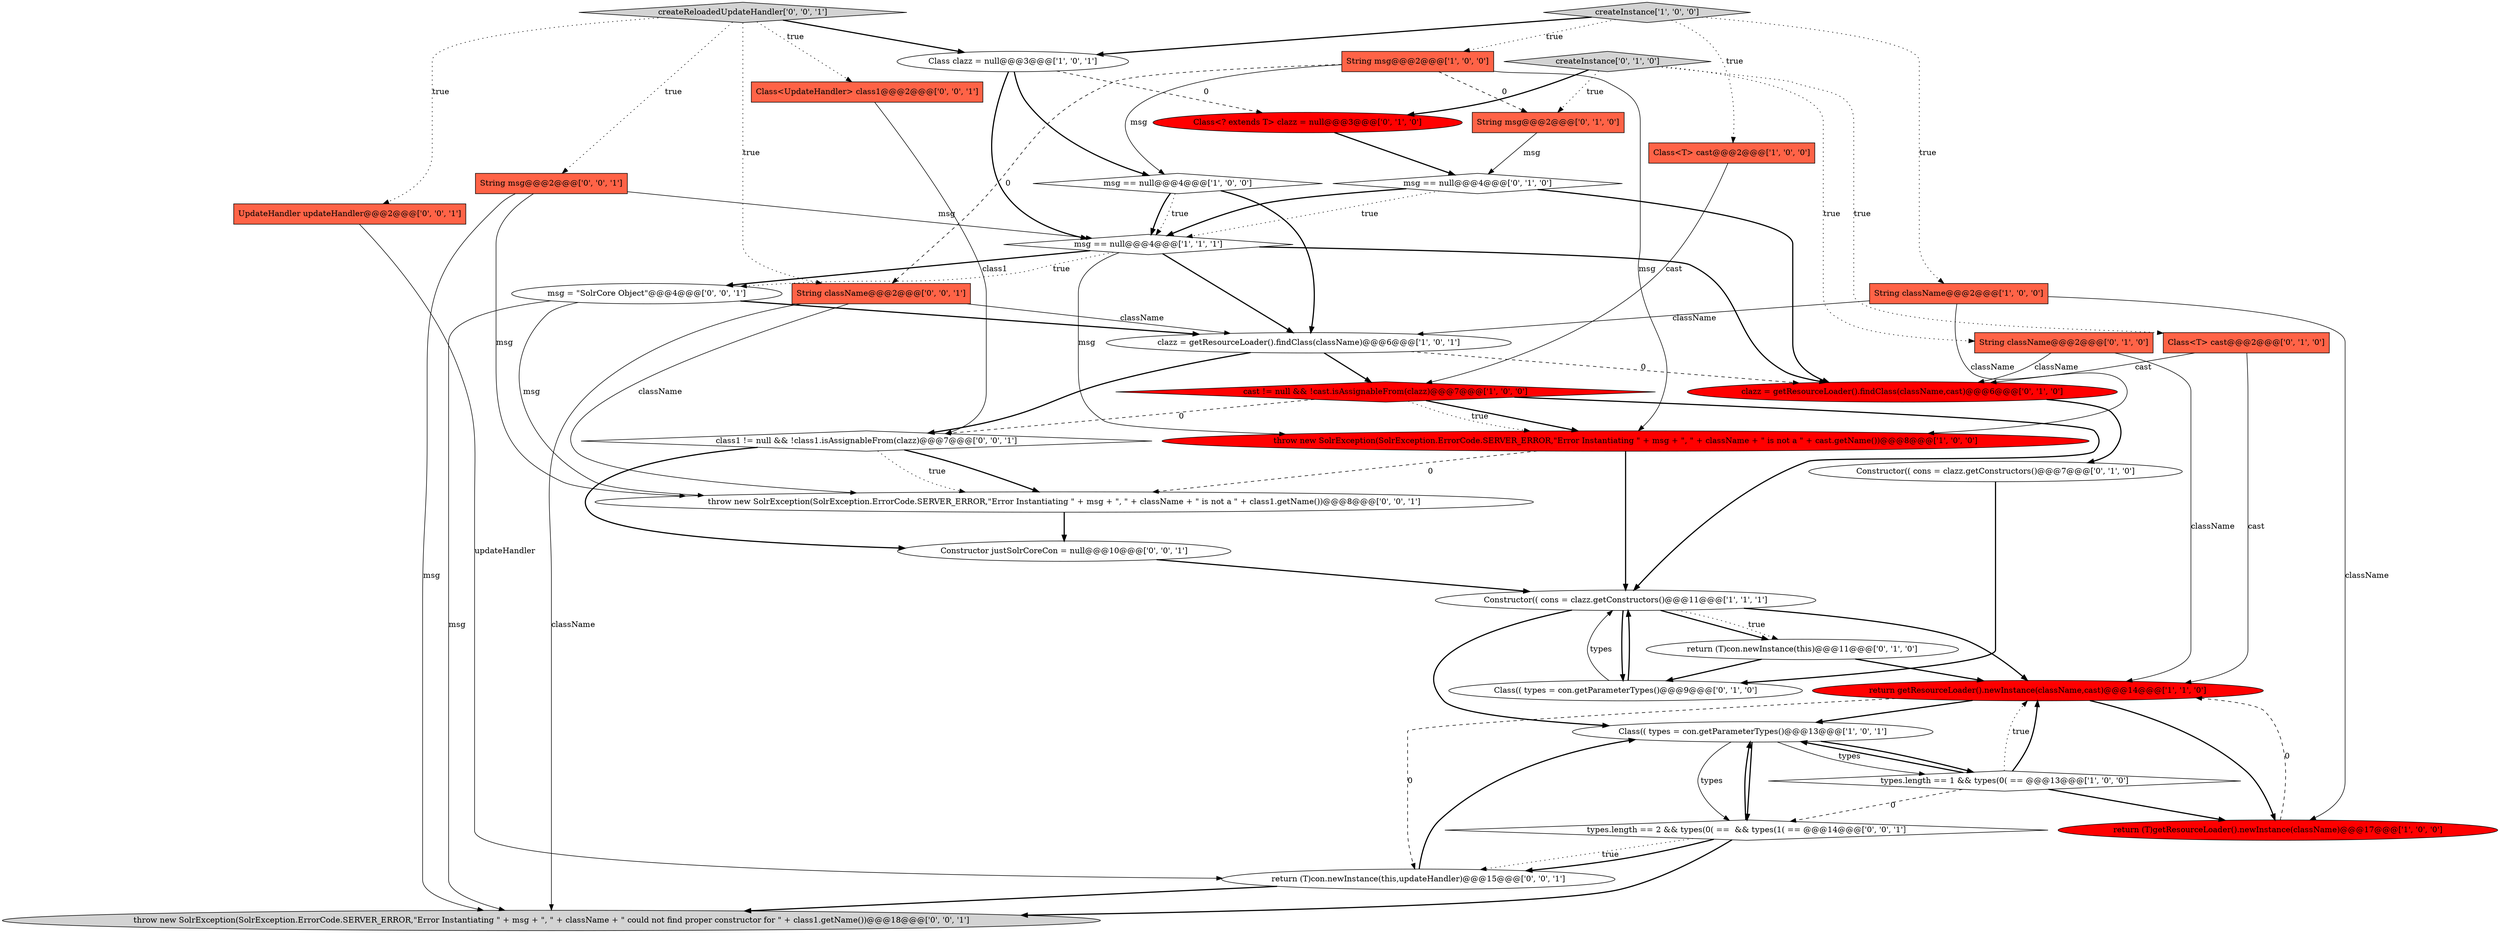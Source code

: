 digraph {
15 [style = filled, label = "createInstance['0', '1', '0']", fillcolor = lightgray, shape = diamond image = "AAA0AAABBB2BBB"];
27 [style = filled, label = "msg = \"SolrCore Object\"@@@4@@@['0', '0', '1']", fillcolor = white, shape = ellipse image = "AAA0AAABBB3BBB"];
20 [style = filled, label = "Class<? extends T> clazz = null@@@3@@@['0', '1', '0']", fillcolor = red, shape = ellipse image = "AAA1AAABBB2BBB"];
12 [style = filled, label = "String className@@@2@@@['1', '0', '0']", fillcolor = tomato, shape = box image = "AAA0AAABBB1BBB"];
11 [style = filled, label = "return (T)getResourceLoader().newInstance(className)@@@17@@@['1', '0', '0']", fillcolor = red, shape = ellipse image = "AAA1AAABBB1BBB"];
14 [style = filled, label = "String msg@@@2@@@['1', '0', '0']", fillcolor = tomato, shape = box image = "AAA1AAABBB1BBB"];
19 [style = filled, label = "return (T)con.newInstance(this)@@@11@@@['0', '1', '0']", fillcolor = white, shape = ellipse image = "AAA0AAABBB2BBB"];
0 [style = filled, label = "Class<T> cast@@@2@@@['1', '0', '0']", fillcolor = tomato, shape = box image = "AAA0AAABBB1BBB"];
8 [style = filled, label = "msg == null@@@4@@@['1', '1', '1']", fillcolor = white, shape = diamond image = "AAA0AAABBB1BBB"];
2 [style = filled, label = "cast != null && !cast.isAssignableFrom(clazz)@@@7@@@['1', '0', '0']", fillcolor = red, shape = diamond image = "AAA1AAABBB1BBB"];
22 [style = filled, label = "clazz = getResourceLoader().findClass(className,cast)@@@6@@@['0', '1', '0']", fillcolor = red, shape = ellipse image = "AAA1AAABBB2BBB"];
31 [style = filled, label = "throw new SolrException(SolrException.ErrorCode.SERVER_ERROR,\"Error Instantiating \" + msg + \", \" + className + \" is not a \" + class1.getName())@@@8@@@['0', '0', '1']", fillcolor = white, shape = ellipse image = "AAA0AAABBB3BBB"];
13 [style = filled, label = "throw new SolrException(SolrException.ErrorCode.SERVER_ERROR,\"Error Instantiating \" + msg + \", \" + className + \" is not a \" + cast.getName())@@@8@@@['1', '0', '0']", fillcolor = red, shape = ellipse image = "AAA1AAABBB1BBB"];
7 [style = filled, label = "Class clazz = null@@@3@@@['1', '0', '1']", fillcolor = white, shape = ellipse image = "AAA0AAABBB1BBB"];
6 [style = filled, label = "msg == null@@@4@@@['1', '0', '0']", fillcolor = white, shape = diamond image = "AAA0AAABBB1BBB"];
33 [style = filled, label = "Class<UpdateHandler> class1@@@2@@@['0', '0', '1']", fillcolor = tomato, shape = box image = "AAA0AAABBB3BBB"];
35 [style = filled, label = "types.length == 2 && types(0( ==  && types(1( == @@@14@@@['0', '0', '1']", fillcolor = white, shape = diamond image = "AAA0AAABBB3BBB"];
29 [style = filled, label = "class1 != null && !class1.isAssignableFrom(clazz)@@@7@@@['0', '0', '1']", fillcolor = white, shape = diamond image = "AAA0AAABBB3BBB"];
23 [style = filled, label = "Constructor(( cons = clazz.getConstructors()@@@7@@@['0', '1', '0']", fillcolor = white, shape = ellipse image = "AAA0AAABBB2BBB"];
10 [style = filled, label = "types.length == 1 && types(0( == @@@13@@@['1', '0', '0']", fillcolor = white, shape = diamond image = "AAA0AAABBB1BBB"];
34 [style = filled, label = "createReloadedUpdateHandler['0', '0', '1']", fillcolor = lightgray, shape = diamond image = "AAA0AAABBB3BBB"];
5 [style = filled, label = "createInstance['1', '0', '0']", fillcolor = lightgray, shape = diamond image = "AAA0AAABBB1BBB"];
30 [style = filled, label = "throw new SolrException(SolrException.ErrorCode.SERVER_ERROR,\"Error Instantiating \" + msg + \", \" + className + \" could not find proper constructor for \" + class1.getName())@@@18@@@['0', '0', '1']", fillcolor = lightgray, shape = ellipse image = "AAA0AAABBB3BBB"];
9 [style = filled, label = "clazz = getResourceLoader().findClass(className)@@@6@@@['1', '0', '1']", fillcolor = white, shape = ellipse image = "AAA0AAABBB1BBB"];
28 [style = filled, label = "String msg@@@2@@@['0', '0', '1']", fillcolor = tomato, shape = box image = "AAA0AAABBB3BBB"];
36 [style = filled, label = "String className@@@2@@@['0', '0', '1']", fillcolor = tomato, shape = box image = "AAA0AAABBB3BBB"];
32 [style = filled, label = "UpdateHandler updateHandler@@@2@@@['0', '0', '1']", fillcolor = tomato, shape = box image = "AAA0AAABBB3BBB"];
3 [style = filled, label = "return getResourceLoader().newInstance(className,cast)@@@14@@@['1', '1', '0']", fillcolor = red, shape = ellipse image = "AAA1AAABBB1BBB"];
18 [style = filled, label = "Class(( types = con.getParameterTypes()@@@9@@@['0', '1', '0']", fillcolor = white, shape = ellipse image = "AAA0AAABBB2BBB"];
17 [style = filled, label = "Class<T> cast@@@2@@@['0', '1', '0']", fillcolor = tomato, shape = box image = "AAA0AAABBB2BBB"];
1 [style = filled, label = "Class(( types = con.getParameterTypes()@@@13@@@['1', '0', '1']", fillcolor = white, shape = ellipse image = "AAA0AAABBB1BBB"];
24 [style = filled, label = "String msg@@@2@@@['0', '1', '0']", fillcolor = tomato, shape = box image = "AAA1AAABBB2BBB"];
26 [style = filled, label = "return (T)con.newInstance(this,updateHandler)@@@15@@@['0', '0', '1']", fillcolor = white, shape = ellipse image = "AAA0AAABBB3BBB"];
4 [style = filled, label = "Constructor(( cons = clazz.getConstructors()@@@11@@@['1', '1', '1']", fillcolor = white, shape = ellipse image = "AAA0AAABBB1BBB"];
16 [style = filled, label = "msg == null@@@4@@@['0', '1', '0']", fillcolor = white, shape = diamond image = "AAA0AAABBB2BBB"];
25 [style = filled, label = "Constructor justSolrCoreCon = null@@@10@@@['0', '0', '1']", fillcolor = white, shape = ellipse image = "AAA0AAABBB3BBB"];
21 [style = filled, label = "String className@@@2@@@['0', '1', '0']", fillcolor = tomato, shape = box image = "AAA0AAABBB2BBB"];
14->24 [style = dashed, label="0"];
14->13 [style = solid, label="msg"];
24->16 [style = solid, label="msg"];
27->9 [style = bold, label=""];
10->3 [style = dotted, label="true"];
35->26 [style = dotted, label="true"];
7->20 [style = dashed, label="0"];
5->12 [style = dotted, label="true"];
15->21 [style = dotted, label="true"];
7->8 [style = bold, label=""];
17->22 [style = solid, label="cast"];
11->3 [style = dashed, label="0"];
18->4 [style = solid, label="types"];
20->16 [style = bold, label=""];
8->13 [style = solid, label="msg"];
15->20 [style = bold, label=""];
36->30 [style = solid, label="className"];
21->22 [style = solid, label="className"];
1->35 [style = solid, label="types"];
8->27 [style = bold, label=""];
9->29 [style = bold, label=""];
19->3 [style = bold, label=""];
10->11 [style = bold, label=""];
34->28 [style = dotted, label="true"];
4->3 [style = bold, label=""];
19->18 [style = bold, label=""];
36->31 [style = solid, label="className"];
9->2 [style = bold, label=""];
17->3 [style = solid, label="cast"];
15->24 [style = dotted, label="true"];
26->1 [style = bold, label=""];
4->19 [style = bold, label=""];
3->11 [style = bold, label=""];
28->8 [style = solid, label="msg"];
1->35 [style = bold, label=""];
4->18 [style = bold, label=""];
21->3 [style = solid, label="className"];
2->4 [style = bold, label=""];
22->23 [style = bold, label=""];
33->29 [style = solid, label="class1"];
8->22 [style = bold, label=""];
12->11 [style = solid, label="className"];
15->17 [style = dotted, label="true"];
18->4 [style = bold, label=""];
13->31 [style = dashed, label="0"];
7->6 [style = bold, label=""];
5->7 [style = bold, label=""];
10->1 [style = bold, label=""];
10->35 [style = dashed, label="0"];
16->8 [style = dotted, label="true"];
31->25 [style = bold, label=""];
3->26 [style = dashed, label="0"];
3->1 [style = bold, label=""];
16->8 [style = bold, label=""];
34->36 [style = dotted, label="true"];
28->30 [style = solid, label="msg"];
12->13 [style = solid, label="className"];
27->30 [style = solid, label="msg"];
9->22 [style = dashed, label="0"];
5->0 [style = dotted, label="true"];
14->6 [style = solid, label="msg"];
35->1 [style = bold, label=""];
1->10 [style = solid, label="types"];
6->8 [style = dotted, label="true"];
2->29 [style = dashed, label="0"];
34->33 [style = dotted, label="true"];
4->1 [style = bold, label=""];
27->31 [style = solid, label="msg"];
35->30 [style = bold, label=""];
32->26 [style = solid, label="updateHandler"];
35->26 [style = bold, label=""];
23->18 [style = bold, label=""];
4->19 [style = dotted, label="true"];
34->32 [style = dotted, label="true"];
5->14 [style = dotted, label="true"];
29->31 [style = bold, label=""];
25->4 [style = bold, label=""];
29->25 [style = bold, label=""];
10->3 [style = bold, label=""];
34->7 [style = bold, label=""];
16->22 [style = bold, label=""];
14->36 [style = dashed, label="0"];
28->31 [style = solid, label="msg"];
12->9 [style = solid, label="className"];
2->13 [style = bold, label=""];
26->30 [style = bold, label=""];
36->9 [style = solid, label="className"];
0->2 [style = solid, label="cast"];
6->8 [style = bold, label=""];
8->9 [style = bold, label=""];
6->9 [style = bold, label=""];
8->27 [style = dotted, label="true"];
1->10 [style = bold, label=""];
13->4 [style = bold, label=""];
2->13 [style = dotted, label="true"];
29->31 [style = dotted, label="true"];
}
